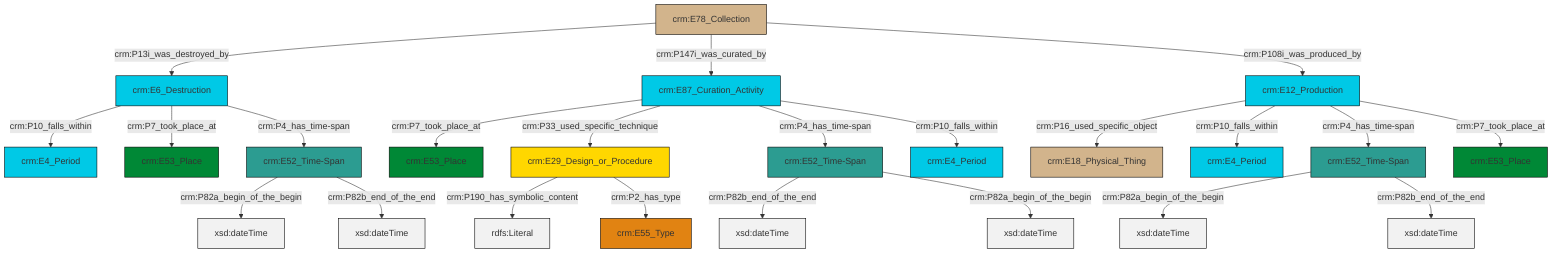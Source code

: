 graph TD
classDef Literal fill:#f2f2f2,stroke:#000000;
classDef CRM_Entity fill:#FFFFFF,stroke:#000000;
classDef Temporal_Entity fill:#00C9E6, stroke:#000000;
classDef Type fill:#E18312, stroke:#000000;
classDef Time-Span fill:#2C9C91, stroke:#000000;
classDef Appellation fill:#FFEB7F, stroke:#000000;
classDef Place fill:#008836, stroke:#000000;
classDef Persistent_Item fill:#B266B2, stroke:#000000;
classDef Conceptual_Object fill:#FFD700, stroke:#000000;
classDef Physical_Thing fill:#D2B48C, stroke:#000000;
classDef Actor fill:#f58aad, stroke:#000000;
classDef PC_Classes fill:#4ce600, stroke:#000000;
classDef Multi fill:#cccccc,stroke:#000000;

2["crm:E29_Design_or_Procedure"]:::Conceptual_Object -->|crm:P190_has_symbolic_content| 3[rdfs:Literal]:::Literal
6["crm:E52_Time-Span"]:::Time-Span -->|crm:P82b_end_of_the_end| 7[xsd:dateTime]:::Literal
10["crm:E87_Curation_Activity"]:::Temporal_Entity -->|crm:P7_took_place_at| 0["crm:E53_Place"]:::Place
10["crm:E87_Curation_Activity"]:::Temporal_Entity -->|crm:P33_used_specific_technique| 2["crm:E29_Design_or_Procedure"]:::Conceptual_Object
4["crm:E6_Destruction"]:::Temporal_Entity -->|crm:P10_falls_within| 21["crm:E4_Period"]:::Temporal_Entity
13["crm:E78_Collection"]:::Physical_Thing -->|crm:P13i_was_destroyed_by| 4["crm:E6_Destruction"]:::Temporal_Entity
6["crm:E52_Time-Span"]:::Time-Span -->|crm:P82a_begin_of_the_begin| 22[xsd:dateTime]:::Literal
10["crm:E87_Curation_Activity"]:::Temporal_Entity -->|crm:P4_has_time-span| 6["crm:E52_Time-Span"]:::Time-Span
8["crm:E12_Production"]:::Temporal_Entity -->|crm:P16_used_specific_object| 19["crm:E18_Physical_Thing"]:::Physical_Thing
13["crm:E78_Collection"]:::Physical_Thing -->|crm:P147i_was_curated_by| 10["crm:E87_Curation_Activity"]:::Temporal_Entity
11["crm:E52_Time-Span"]:::Time-Span -->|crm:P82a_begin_of_the_begin| 23[xsd:dateTime]:::Literal
8["crm:E12_Production"]:::Temporal_Entity -->|crm:P10_falls_within| 25["crm:E4_Period"]:::Temporal_Entity
10["crm:E87_Curation_Activity"]:::Temporal_Entity -->|crm:P10_falls_within| 27["crm:E4_Period"]:::Temporal_Entity
28["crm:E52_Time-Span"]:::Time-Span -->|crm:P82a_begin_of_the_begin| 29[xsd:dateTime]:::Literal
4["crm:E6_Destruction"]:::Temporal_Entity -->|crm:P7_took_place_at| 17["crm:E53_Place"]:::Place
28["crm:E52_Time-Span"]:::Time-Span -->|crm:P82b_end_of_the_end| 32[xsd:dateTime]:::Literal
8["crm:E12_Production"]:::Temporal_Entity -->|crm:P4_has_time-span| 28["crm:E52_Time-Span"]:::Time-Span
4["crm:E6_Destruction"]:::Temporal_Entity -->|crm:P4_has_time-span| 11["crm:E52_Time-Span"]:::Time-Span
11["crm:E52_Time-Span"]:::Time-Span -->|crm:P82b_end_of_the_end| 35[xsd:dateTime]:::Literal
2["crm:E29_Design_or_Procedure"]:::Conceptual_Object -->|crm:P2_has_type| 15["crm:E55_Type"]:::Type
8["crm:E12_Production"]:::Temporal_Entity -->|crm:P7_took_place_at| 30["crm:E53_Place"]:::Place
13["crm:E78_Collection"]:::Physical_Thing -->|crm:P108i_was_produced_by| 8["crm:E12_Production"]:::Temporal_Entity
